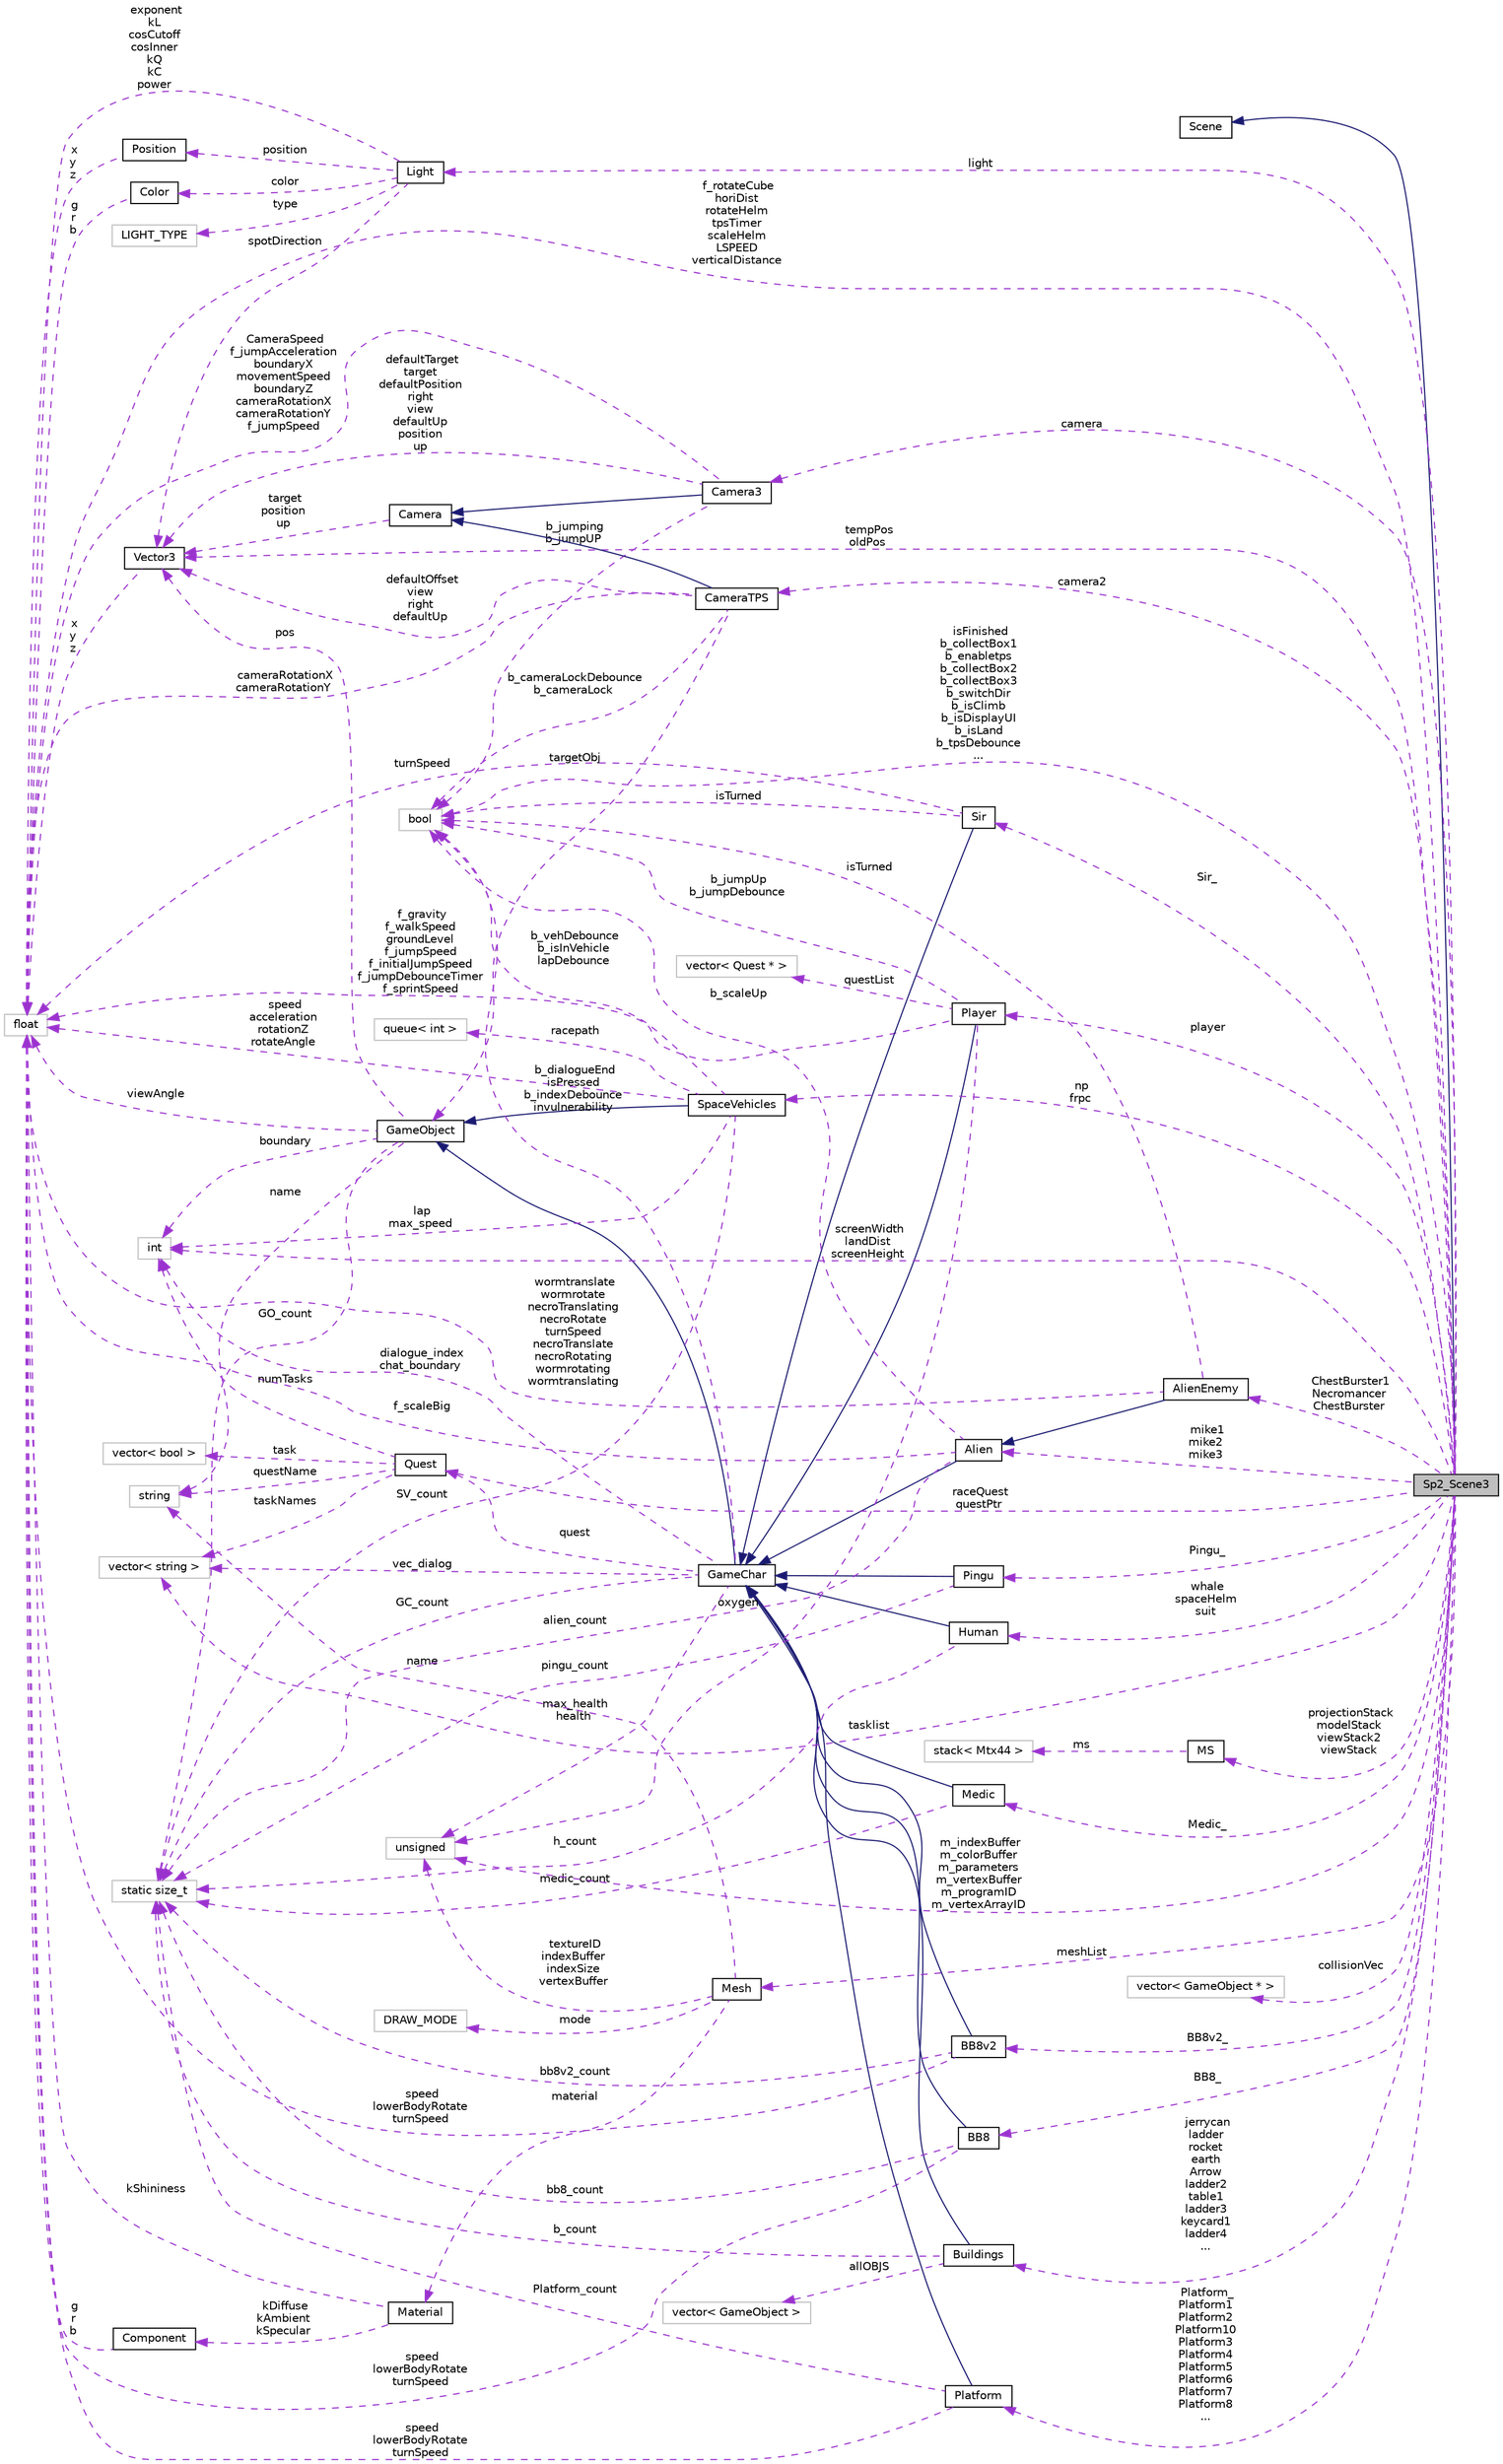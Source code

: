 digraph "Sp2_Scene3"
{
  bgcolor="transparent";
  edge [fontname="Helvetica",fontsize="10",labelfontname="Helvetica",labelfontsize="10"];
  node [fontname="Helvetica",fontsize="10",shape=record];
  rankdir="LR";
  Node1 [label="Sp2_Scene3",height=0.2,width=0.4,color="black", fillcolor="grey75", style="filled", fontcolor="black"];
  Node2 -> Node1 [dir="back",color="midnightblue",fontsize="10",style="solid",fontname="Helvetica"];
  Node2 [label="Scene",height=0.2,width=0.4,color="black",URL="$classScene.html",tooltip="Class for Scene /*. "];
  Node3 -> Node1 [dir="back",color="darkorchid3",fontsize="10",style="dashed",label=" light" ,fontname="Helvetica"];
  Node3 [label="Light",height=0.2,width=0.4,color="black",URL="$structLight.html",tooltip="Struct for Light /*. "];
  Node4 -> Node3 [dir="back",color="darkorchid3",fontsize="10",style="dashed",label=" type" ,fontname="Helvetica"];
  Node4 [label="LIGHT_TYPE",height=0.2,width=0.4,color="grey75"];
  Node5 -> Node3 [dir="back",color="darkorchid3",fontsize="10",style="dashed",label=" exponent\nkL\ncosCutoff\ncosInner\nkQ\nkC\npower" ,fontname="Helvetica"];
  Node5 [label="float",height=0.2,width=0.4,color="grey75"];
  Node6 -> Node3 [dir="back",color="darkorchid3",fontsize="10",style="dashed",label=" spotDirection" ,fontname="Helvetica"];
  Node6 [label="Vector3",height=0.2,width=0.4,color="black",URL="$structVector3.html",tooltip="Defines a 3D vector and its methods. "];
  Node5 -> Node6 [dir="back",color="darkorchid3",fontsize="10",style="dashed",label=" x\ny\nz" ,fontname="Helvetica"];
  Node7 -> Node3 [dir="back",color="darkorchid3",fontsize="10",style="dashed",label=" position" ,fontname="Helvetica"];
  Node7 [label="Position",height=0.2,width=0.4,color="black",URL="$structPosition.html",tooltip="Struct for the Position /*. "];
  Node5 -> Node7 [dir="back",color="darkorchid3",fontsize="10",style="dashed",label=" x\ny\nz" ,fontname="Helvetica"];
  Node8 -> Node3 [dir="back",color="darkorchid3",fontsize="10",style="dashed",label=" color" ,fontname="Helvetica"];
  Node8 [label="Color",height=0.2,width=0.4,color="black",URL="$structColor.html",tooltip="Struct for the colors /*. "];
  Node5 -> Node8 [dir="back",color="darkorchid3",fontsize="10",style="dashed",label=" g\nr\nb" ,fontname="Helvetica"];
  Node9 -> Node1 [dir="back",color="darkorchid3",fontsize="10",style="dashed",label=" Medic_" ,fontname="Helvetica"];
  Node9 [label="Medic",height=0.2,width=0.4,color="black",URL="$classMedic.html",tooltip="Class for the medic NPC /*. "];
  Node10 -> Node9 [dir="back",color="midnightblue",fontsize="10",style="solid",fontname="Helvetica"];
  Node10 [label="GameChar",height=0.2,width=0.4,color="black",URL="$classGameChar.html",tooltip="Class for GameChar (Inheriting from GameObject) /*. "];
  Node11 -> Node10 [dir="back",color="midnightblue",fontsize="10",style="solid",fontname="Helvetica"];
  Node11 [label="GameObject",height=0.2,width=0.4,color="black",URL="$classGameObject.html",tooltip="Class for GameObject /*. "];
  Node5 -> Node11 [dir="back",color="darkorchid3",fontsize="10",style="dashed",label=" viewAngle" ,fontname="Helvetica"];
  Node6 -> Node11 [dir="back",color="darkorchid3",fontsize="10",style="dashed",label=" pos" ,fontname="Helvetica"];
  Node12 -> Node11 [dir="back",color="darkorchid3",fontsize="10",style="dashed",label=" boundary" ,fontname="Helvetica"];
  Node12 [label="int",height=0.2,width=0.4,color="grey75"];
  Node13 -> Node11 [dir="back",color="darkorchid3",fontsize="10",style="dashed",label=" name" ,fontname="Helvetica"];
  Node13 [label="string",height=0.2,width=0.4,color="grey75"];
  Node14 -> Node11 [dir="back",color="darkorchid3",fontsize="10",style="dashed",label=" GO_count" ,fontname="Helvetica"];
  Node14 [label="static size_t",height=0.2,width=0.4,color="grey75"];
  Node12 -> Node10 [dir="back",color="darkorchid3",fontsize="10",style="dashed",label=" dialogue_index\nchat_boundary" ,fontname="Helvetica"];
  Node15 -> Node10 [dir="back",color="darkorchid3",fontsize="10",style="dashed",label=" vec_dialog" ,fontname="Helvetica"];
  Node15 [label="vector\< string \>",height=0.2,width=0.4,color="grey75"];
  Node16 -> Node10 [dir="back",color="darkorchid3",fontsize="10",style="dashed",label=" b_dialogueEnd\nisPressed\nb_indexDebounce\ninvulnerability" ,fontname="Helvetica"];
  Node16 [label="bool",height=0.2,width=0.4,color="grey75"];
  Node17 -> Node10 [dir="back",color="darkorchid3",fontsize="10",style="dashed",label=" max_health\nhealth" ,fontname="Helvetica"];
  Node17 [label="unsigned",height=0.2,width=0.4,color="grey75"];
  Node14 -> Node10 [dir="back",color="darkorchid3",fontsize="10",style="dashed",label=" GC_count" ,fontname="Helvetica"];
  Node18 -> Node10 [dir="back",color="darkorchid3",fontsize="10",style="dashed",label=" quest" ,fontname="Helvetica"];
  Node18 [label="Quest",height=0.2,width=0.4,color="black",URL="$classQuest.html",tooltip="Class for Quests /*. "];
  Node12 -> Node18 [dir="back",color="darkorchid3",fontsize="10",style="dashed",label=" numTasks" ,fontname="Helvetica"];
  Node13 -> Node18 [dir="back",color="darkorchid3",fontsize="10",style="dashed",label=" questName" ,fontname="Helvetica"];
  Node15 -> Node18 [dir="back",color="darkorchid3",fontsize="10",style="dashed",label=" taskNames" ,fontname="Helvetica"];
  Node19 -> Node18 [dir="back",color="darkorchid3",fontsize="10",style="dashed",label=" task" ,fontname="Helvetica"];
  Node19 [label="vector\< bool \>",height=0.2,width=0.4,color="grey75"];
  Node14 -> Node9 [dir="back",color="darkorchid3",fontsize="10",style="dashed",label=" medic_count" ,fontname="Helvetica"];
  Node20 -> Node1 [dir="back",color="darkorchid3",fontsize="10",style="dashed",label=" mike1\nmike2\nmike3" ,fontname="Helvetica"];
  Node20 [label="Alien",height=0.2,width=0.4,color="black",URL="$classAlien.html",tooltip="Providing the AlienEnemies to move ( inherits from Alien ) /*. "];
  Node10 -> Node20 [dir="back",color="midnightblue",fontsize="10",style="solid",fontname="Helvetica"];
  Node5 -> Node20 [dir="back",color="darkorchid3",fontsize="10",style="dashed",label=" f_scaleBig" ,fontname="Helvetica"];
  Node16 -> Node20 [dir="back",color="darkorchid3",fontsize="10",style="dashed",label=" b_scaleUp" ,fontname="Helvetica"];
  Node14 -> Node20 [dir="back",color="darkorchid3",fontsize="10",style="dashed",label=" alien_count" ,fontname="Helvetica"];
  Node21 -> Node1 [dir="back",color="darkorchid3",fontsize="10",style="dashed",label=" camera" ,fontname="Helvetica"];
  Node21 [label="Camera3",height=0.2,width=0.4,color="black",URL="$classCamera3.html",tooltip="Class for the third type of camera (Inheriting from Camera) /*. "];
  Node22 -> Node21 [dir="back",color="midnightblue",fontsize="10",style="solid",fontname="Helvetica"];
  Node22 [label="Camera",height=0.2,width=0.4,color="black",URL="$classCamera.html",tooltip="Class for the first type of camera /*. "];
  Node6 -> Node22 [dir="back",color="darkorchid3",fontsize="10",style="dashed",label=" target\nposition\nup" ,fontname="Helvetica"];
  Node5 -> Node21 [dir="back",color="darkorchid3",fontsize="10",style="dashed",label=" CameraSpeed\nf_jumpAcceleration\nboundaryX\nmovementSpeed\nboundaryZ\ncameraRotationX\ncameraRotationY\nf_jumpSpeed" ,fontname="Helvetica"];
  Node6 -> Node21 [dir="back",color="darkorchid3",fontsize="10",style="dashed",label=" defaultTarget\ntarget\ndefaultPosition\nright\nview\ndefaultUp\nposition\nup" ,fontname="Helvetica"];
  Node16 -> Node21 [dir="back",color="darkorchid3",fontsize="10",style="dashed",label=" b_jumping\nb_jumpUP" ,fontname="Helvetica"];
  Node23 -> Node1 [dir="back",color="darkorchid3",fontsize="10",style="dashed",label=" camera2" ,fontname="Helvetica"];
  Node23 [label="CameraTPS",height=0.2,width=0.4,color="black",URL="$classCameraTPS.html",tooltip="Class for the third type of camera (Inheriting from Camera) /*. "];
  Node22 -> Node23 [dir="back",color="midnightblue",fontsize="10",style="solid",fontname="Helvetica"];
  Node11 -> Node23 [dir="back",color="darkorchid3",fontsize="10",style="dashed",label=" targetObj" ,fontname="Helvetica"];
  Node5 -> Node23 [dir="back",color="darkorchid3",fontsize="10",style="dashed",label=" cameraRotationX\ncameraRotationY" ,fontname="Helvetica"];
  Node6 -> Node23 [dir="back",color="darkorchid3",fontsize="10",style="dashed",label=" defaultOffset\nview\nright\ndefaultUp" ,fontname="Helvetica"];
  Node16 -> Node23 [dir="back",color="darkorchid3",fontsize="10",style="dashed",label=" b_cameraLockDebounce\nb_cameraLock" ,fontname="Helvetica"];
  Node24 -> Node1 [dir="back",color="darkorchid3",fontsize="10",style="dashed",label=" ChestBurster1\nNecromancer\nChestBurster" ,fontname="Helvetica"];
  Node24 [label="AlienEnemy",height=0.2,width=0.4,color="black",URL="$classAlienEnemy.html",tooltip="Allows AlienEnemies to move ( inherits from Alien ) /*. "];
  Node20 -> Node24 [dir="back",color="midnightblue",fontsize="10",style="solid",fontname="Helvetica"];
  Node5 -> Node24 [dir="back",color="darkorchid3",fontsize="10",style="dashed",label=" wormtranslate\nwormrotate\nnecroTranslating\nnecroRotate\nturnSpeed\nnecroTranslate\nnecroRotating\nwormrotating\nwormtranslating" ,fontname="Helvetica"];
  Node16 -> Node24 [dir="back",color="darkorchid3",fontsize="10",style="dashed",label=" isTurned" ,fontname="Helvetica"];
  Node25 -> Node1 [dir="back",color="darkorchid3",fontsize="10",style="dashed",label=" BB8v2_" ,fontname="Helvetica"];
  Node25 [label="BB8v2",height=0.2,width=0.4,color="black",URL="$classBB8v2.html",tooltip="Class for the second version of BB8 NPC ( Inherits from GameChar ) /*. "];
  Node10 -> Node25 [dir="back",color="midnightblue",fontsize="10",style="solid",fontname="Helvetica"];
  Node5 -> Node25 [dir="back",color="darkorchid3",fontsize="10",style="dashed",label=" speed\nlowerBodyRotate\nturnSpeed" ,fontname="Helvetica"];
  Node14 -> Node25 [dir="back",color="darkorchid3",fontsize="10",style="dashed",label=" bb8v2_count" ,fontname="Helvetica"];
  Node26 -> Node1 [dir="back",color="darkorchid3",fontsize="10",style="dashed",label=" BB8_" ,fontname="Helvetica"];
  Node26 [label="BB8",height=0.2,width=0.4,color="black",URL="$classBB8.html",tooltip="Class for the BB8 NPC ( Inherits from GameChar ) /*. "];
  Node10 -> Node26 [dir="back",color="midnightblue",fontsize="10",style="solid",fontname="Helvetica"];
  Node5 -> Node26 [dir="back",color="darkorchid3",fontsize="10",style="dashed",label=" speed\nlowerBodyRotate\nturnSpeed" ,fontname="Helvetica"];
  Node14 -> Node26 [dir="back",color="darkorchid3",fontsize="10",style="dashed",label=" bb8_count" ,fontname="Helvetica"];
  Node5 -> Node1 [dir="back",color="darkorchid3",fontsize="10",style="dashed",label=" f_rotateCube\nhoriDist\nrotateHelm\ntpsTimer\nscaleHelm\nLSPEED\nverticalDistance" ,fontname="Helvetica"];
  Node27 -> Node1 [dir="back",color="darkorchid3",fontsize="10",style="dashed",label=" projectionStack\nmodelStack\nviewStack2\nviewStack" ,fontname="Helvetica"];
  Node27 [label="MS",height=0.2,width=0.4,color="black",URL="$classMS.html",tooltip="Matrix Stack class. "];
  Node28 -> Node27 [dir="back",color="darkorchid3",fontsize="10",style="dashed",label=" ms" ,fontname="Helvetica"];
  Node28 [label="stack\< Mtx44 \>",height=0.2,width=0.4,color="grey75"];
  Node29 -> Node1 [dir="back",color="darkorchid3",fontsize="10",style="dashed",label=" np\nfrpc" ,fontname="Helvetica"];
  Node29 [label="SpaceVehicles",height=0.2,width=0.4,color="black",URL="$classSpaceVehicles.html",tooltip="Class for Space Vehicles inheriting from GameObject /*. "];
  Node11 -> Node29 [dir="back",color="midnightblue",fontsize="10",style="solid",fontname="Helvetica"];
  Node5 -> Node29 [dir="back",color="darkorchid3",fontsize="10",style="dashed",label=" speed\nacceleration\nrotationZ\nrotateAngle" ,fontname="Helvetica"];
  Node30 -> Node29 [dir="back",color="darkorchid3",fontsize="10",style="dashed",label=" racepath" ,fontname="Helvetica"];
  Node30 [label="queue\< int \>",height=0.2,width=0.4,color="grey75"];
  Node12 -> Node29 [dir="back",color="darkorchid3",fontsize="10",style="dashed",label=" lap\nmax_speed" ,fontname="Helvetica"];
  Node16 -> Node29 [dir="back",color="darkorchid3",fontsize="10",style="dashed",label=" b_vehDebounce\nb_isInVehicle\nlapDebounce" ,fontname="Helvetica"];
  Node14 -> Node29 [dir="back",color="darkorchid3",fontsize="10",style="dashed",label=" SV_count" ,fontname="Helvetica"];
  Node31 -> Node1 [dir="back",color="darkorchid3",fontsize="10",style="dashed",label=" Sir_" ,fontname="Helvetica"];
  Node31 [label="Sir",height=0.2,width=0.4,color="black",URL="$classSir.html",tooltip="Class for Sir NPC ( Inherits from GameChar ) /*. "];
  Node10 -> Node31 [dir="back",color="midnightblue",fontsize="10",style="solid",fontname="Helvetica"];
  Node5 -> Node31 [dir="back",color="darkorchid3",fontsize="10",style="dashed",label=" turnSpeed" ,fontname="Helvetica"];
  Node16 -> Node31 [dir="back",color="darkorchid3",fontsize="10",style="dashed",label=" isTurned" ,fontname="Helvetica"];
  Node32 -> Node1 [dir="back",color="darkorchid3",fontsize="10",style="dashed",label=" Platform_\nPlatform1\nPlatform2\nPlatform10\nPlatform3\nPlatform4\nPlatform5\nPlatform6\nPlatform7\nPlatform8\n..." ,fontname="Helvetica"];
  Node32 [label="Platform",height=0.2,width=0.4,color="black",URL="$classPlatform.html",tooltip="Class for Platform (Inheriting from GameChar) /*. "];
  Node10 -> Node32 [dir="back",color="midnightblue",fontsize="10",style="solid",fontname="Helvetica"];
  Node5 -> Node32 [dir="back",color="darkorchid3",fontsize="10",style="dashed",label=" speed\nlowerBodyRotate\nturnSpeed" ,fontname="Helvetica"];
  Node14 -> Node32 [dir="back",color="darkorchid3",fontsize="10",style="dashed",label=" Platform_count" ,fontname="Helvetica"];
  Node33 -> Node1 [dir="back",color="darkorchid3",fontsize="10",style="dashed",label=" whale\nspaceHelm\nsuit" ,fontname="Helvetica"];
  Node33 [label="Human",height=0.2,width=0.4,color="black",URL="$classHuman.html",tooltip="Class for Human (Inheriting from GameChar) /*. "];
  Node10 -> Node33 [dir="back",color="midnightblue",fontsize="10",style="solid",fontname="Helvetica"];
  Node14 -> Node33 [dir="back",color="darkorchid3",fontsize="10",style="dashed",label=" h_count" ,fontname="Helvetica"];
  Node6 -> Node1 [dir="back",color="darkorchid3",fontsize="10",style="dashed",label=" tempPos\noldPos" ,fontname="Helvetica"];
  Node12 -> Node1 [dir="back",color="darkorchid3",fontsize="10",style="dashed",label=" screenWidth\nlandDist\nscreenHeight" ,fontname="Helvetica"];
  Node34 -> Node1 [dir="back",color="darkorchid3",fontsize="10",style="dashed",label=" collisionVec" ,fontname="Helvetica"];
  Node34 [label="vector\< GameObject * \>",height=0.2,width=0.4,color="grey75"];
  Node15 -> Node1 [dir="back",color="darkorchid3",fontsize="10",style="dashed",label=" tasklist" ,fontname="Helvetica"];
  Node35 -> Node1 [dir="back",color="darkorchid3",fontsize="10",style="dashed",label=" jerrycan\nladder\nrocket\nearth\nArrow\nladder2\ntable1\nladder3\nkeycard1\nladder4\n..." ,fontname="Helvetica"];
  Node35 [label="Buildings",height=0.2,width=0.4,color="black",URL="$classBuildings.html",tooltip="Class for the Buildings ( Inherits from GameChar ) /*. "];
  Node10 -> Node35 [dir="back",color="midnightblue",fontsize="10",style="solid",fontname="Helvetica"];
  Node36 -> Node35 [dir="back",color="darkorchid3",fontsize="10",style="dashed",label=" allOBJS" ,fontname="Helvetica"];
  Node36 [label="vector\< GameObject \>",height=0.2,width=0.4,color="grey75"];
  Node14 -> Node35 [dir="back",color="darkorchid3",fontsize="10",style="dashed",label=" b_count" ,fontname="Helvetica"];
  Node16 -> Node1 [dir="back",color="darkorchid3",fontsize="10",style="dashed",label=" isFinished\nb_collectBox1\nb_enabletps\nb_collectBox2\nb_collectBox3\nb_switchDir\nb_isClimb\nb_isDisplayUI\nb_isLand\nb_tpsDebounce\n..." ,fontname="Helvetica"];
  Node37 -> Node1 [dir="back",color="darkorchid3",fontsize="10",style="dashed",label=" meshList" ,fontname="Helvetica"];
  Node37 [label="Mesh",height=0.2,width=0.4,color="black",URL="$classMesh.html",tooltip="To store VBO (vertex & color buffer) and IBO (index buffer) "];
  Node38 -> Node37 [dir="back",color="darkorchid3",fontsize="10",style="dashed",label=" material" ,fontname="Helvetica"];
  Node38 [label="Material",height=0.2,width=0.4,color="black",URL="$structMaterial.html",tooltip="Struct for material /*. "];
  Node5 -> Node38 [dir="back",color="darkorchid3",fontsize="10",style="dashed",label=" kShininess" ,fontname="Helvetica"];
  Node39 -> Node38 [dir="back",color="darkorchid3",fontsize="10",style="dashed",label=" kDiffuse\nkAmbient\nkSpecular" ,fontname="Helvetica"];
  Node39 [label="Component",height=0.2,width=0.4,color="black",URL="$structComponent.html",tooltip="Struct for component /*. "];
  Node5 -> Node39 [dir="back",color="darkorchid3",fontsize="10",style="dashed",label=" g\nr\nb" ,fontname="Helvetica"];
  Node40 -> Node37 [dir="back",color="darkorchid3",fontsize="10",style="dashed",label=" mode" ,fontname="Helvetica"];
  Node40 [label="DRAW_MODE",height=0.2,width=0.4,color="grey75"];
  Node13 -> Node37 [dir="back",color="darkorchid3",fontsize="10",style="dashed",label=" name" ,fontname="Helvetica"];
  Node17 -> Node37 [dir="back",color="darkorchid3",fontsize="10",style="dashed",label=" textureID\nindexBuffer\nindexSize\nvertexBuffer" ,fontname="Helvetica"];
  Node41 -> Node1 [dir="back",color="darkorchid3",fontsize="10",style="dashed",label=" player" ,fontname="Helvetica"];
  Node41 [label="Player",height=0.2,width=0.4,color="black",URL="$classPlayer.html",tooltip="Class for Player (Inheriting from GameChar) /*. "];
  Node10 -> Node41 [dir="back",color="midnightblue",fontsize="10",style="solid",fontname="Helvetica"];
  Node42 -> Node41 [dir="back",color="darkorchid3",fontsize="10",style="dashed",label=" questList" ,fontname="Helvetica"];
  Node42 [label="vector\< Quest * \>",height=0.2,width=0.4,color="grey75"];
  Node5 -> Node41 [dir="back",color="darkorchid3",fontsize="10",style="dashed",label=" f_gravity\nf_walkSpeed\ngroundLevel\nf_jumpSpeed\nf_initialJumpSpeed\nf_jumpDebounceTimer\nf_sprintSpeed" ,fontname="Helvetica"];
  Node16 -> Node41 [dir="back",color="darkorchid3",fontsize="10",style="dashed",label=" b_jumpUp\nb_jumpDebounce" ,fontname="Helvetica"];
  Node17 -> Node41 [dir="back",color="darkorchid3",fontsize="10",style="dashed",label=" oxygen" ,fontname="Helvetica"];
  Node43 -> Node1 [dir="back",color="darkorchid3",fontsize="10",style="dashed",label=" Pingu_" ,fontname="Helvetica"];
  Node43 [label="Pingu",height=0.2,width=0.4,color="black",URL="$classPingu.html",tooltip="Class for the Pingu NPC ( Inherits from GameChar ) /*. "];
  Node10 -> Node43 [dir="back",color="midnightblue",fontsize="10",style="solid",fontname="Helvetica"];
  Node14 -> Node43 [dir="back",color="darkorchid3",fontsize="10",style="dashed",label=" pingu_count" ,fontname="Helvetica"];
  Node17 -> Node1 [dir="back",color="darkorchid3",fontsize="10",style="dashed",label=" m_indexBuffer\nm_colorBuffer\nm_parameters\nm_vertexBuffer\nm_programID\nm_vertexArrayID" ,fontname="Helvetica"];
  Node18 -> Node1 [dir="back",color="darkorchid3",fontsize="10",style="dashed",label=" raceQuest\nquestPtr" ,fontname="Helvetica"];
}
